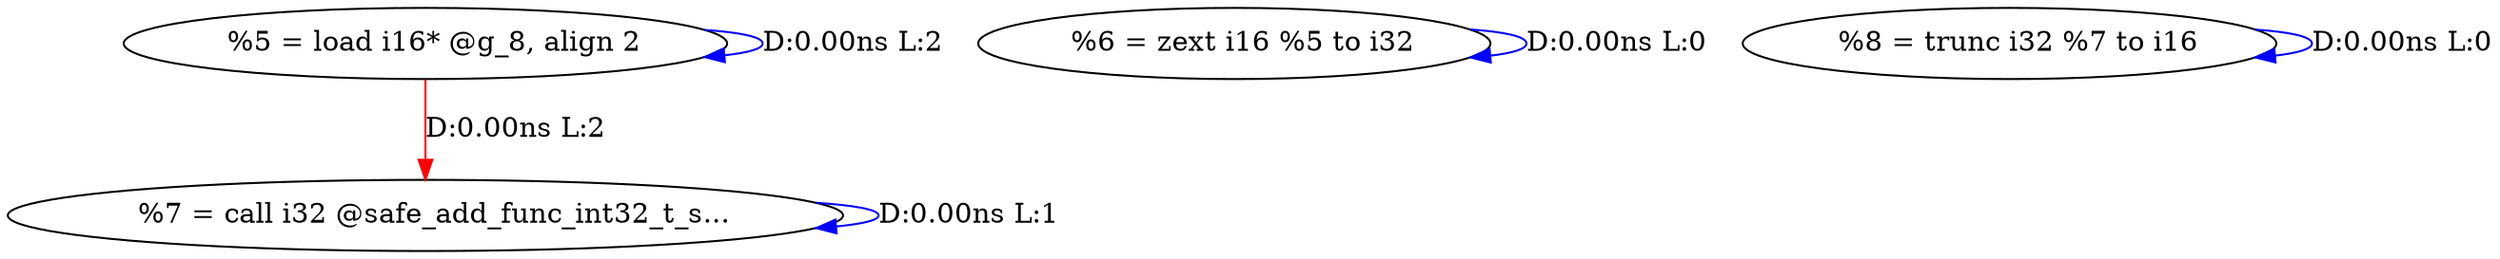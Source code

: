 digraph {
Node0x3160d40[label="  %5 = load i16* @g_8, align 2"];
Node0x3160d40 -> Node0x3160d40[label="D:0.00ns L:2",color=blue];
Node0x3160f00[label="  %7 = call i32 @safe_add_func_int32_t_s..."];
Node0x3160d40 -> Node0x3160f00[label="D:0.00ns L:2",color=red];
Node0x3160e20[label="  %6 = zext i16 %5 to i32"];
Node0x3160e20 -> Node0x3160e20[label="D:0.00ns L:0",color=blue];
Node0x3160f00 -> Node0x3160f00[label="D:0.00ns L:1",color=blue];
Node0x3160fe0[label="  %8 = trunc i32 %7 to i16"];
Node0x3160fe0 -> Node0x3160fe0[label="D:0.00ns L:0",color=blue];
}
